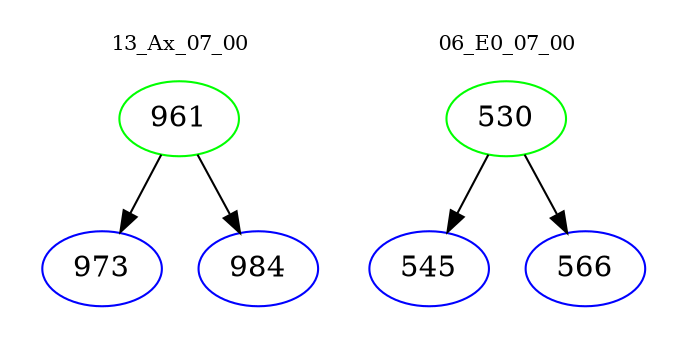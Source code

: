 digraph{
subgraph cluster_0 {
color = white
label = "13_Ax_07_00";
fontsize=10;
T0_961 [label="961", color="green"]
T0_961 -> T0_973 [color="black"]
T0_973 [label="973", color="blue"]
T0_961 -> T0_984 [color="black"]
T0_984 [label="984", color="blue"]
}
subgraph cluster_1 {
color = white
label = "06_E0_07_00";
fontsize=10;
T1_530 [label="530", color="green"]
T1_530 -> T1_545 [color="black"]
T1_545 [label="545", color="blue"]
T1_530 -> T1_566 [color="black"]
T1_566 [label="566", color="blue"]
}
}

